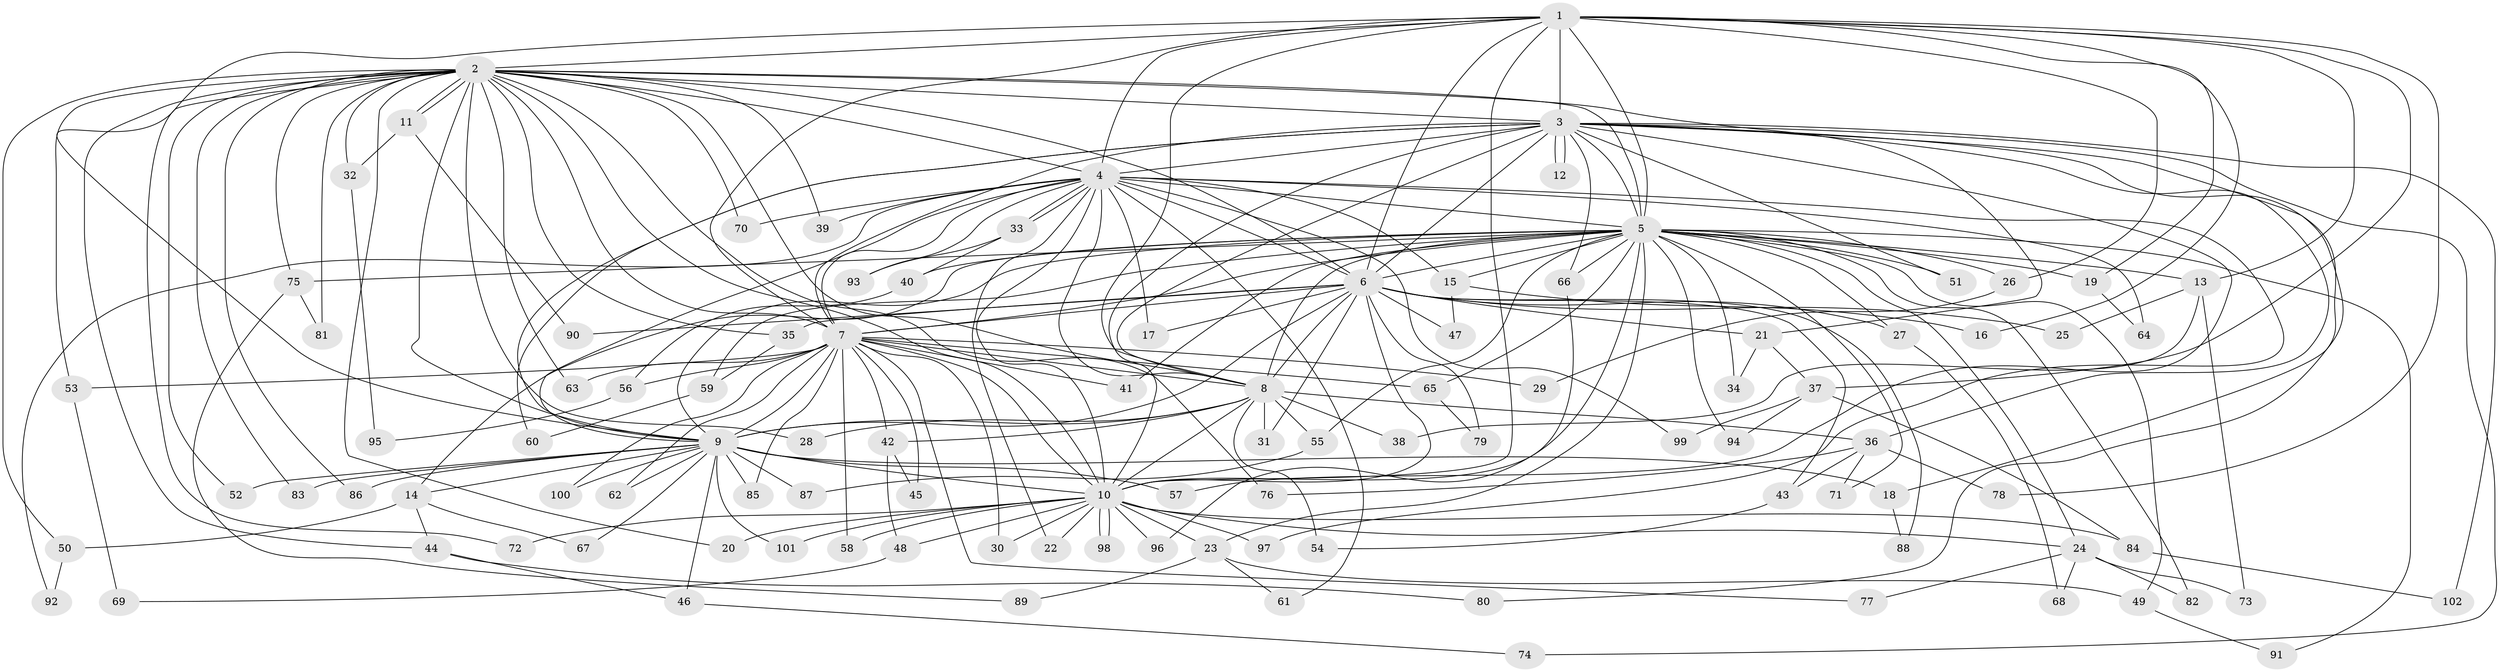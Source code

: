 // Generated by graph-tools (version 1.1) at 2025/10/02/27/25 16:10:57]
// undirected, 102 vertices, 229 edges
graph export_dot {
graph [start="1"]
  node [color=gray90,style=filled];
  1;
  2;
  3;
  4;
  5;
  6;
  7;
  8;
  9;
  10;
  11;
  12;
  13;
  14;
  15;
  16;
  17;
  18;
  19;
  20;
  21;
  22;
  23;
  24;
  25;
  26;
  27;
  28;
  29;
  30;
  31;
  32;
  33;
  34;
  35;
  36;
  37;
  38;
  39;
  40;
  41;
  42;
  43;
  44;
  45;
  46;
  47;
  48;
  49;
  50;
  51;
  52;
  53;
  54;
  55;
  56;
  57;
  58;
  59;
  60;
  61;
  62;
  63;
  64;
  65;
  66;
  67;
  68;
  69;
  70;
  71;
  72;
  73;
  74;
  75;
  76;
  77;
  78;
  79;
  80;
  81;
  82;
  83;
  84;
  85;
  86;
  87;
  88;
  89;
  90;
  91;
  92;
  93;
  94;
  95;
  96;
  97;
  98;
  99;
  100;
  101;
  102;
  1 -- 2;
  1 -- 3;
  1 -- 4;
  1 -- 5;
  1 -- 6;
  1 -- 7;
  1 -- 8;
  1 -- 9;
  1 -- 10;
  1 -- 13;
  1 -- 16;
  1 -- 19;
  1 -- 26;
  1 -- 37;
  1 -- 78;
  2 -- 3;
  2 -- 4;
  2 -- 5;
  2 -- 6;
  2 -- 7;
  2 -- 8;
  2 -- 9;
  2 -- 10;
  2 -- 11;
  2 -- 11;
  2 -- 20;
  2 -- 21;
  2 -- 28;
  2 -- 32;
  2 -- 35;
  2 -- 39;
  2 -- 44;
  2 -- 50;
  2 -- 52;
  2 -- 53;
  2 -- 63;
  2 -- 70;
  2 -- 72;
  2 -- 75;
  2 -- 76;
  2 -- 81;
  2 -- 83;
  2 -- 86;
  3 -- 4;
  3 -- 5;
  3 -- 6;
  3 -- 7;
  3 -- 8;
  3 -- 9;
  3 -- 10;
  3 -- 12;
  3 -- 12;
  3 -- 18;
  3 -- 36;
  3 -- 51;
  3 -- 57;
  3 -- 60;
  3 -- 66;
  3 -- 74;
  3 -- 80;
  3 -- 102;
  4 -- 5;
  4 -- 6;
  4 -- 7;
  4 -- 8;
  4 -- 9;
  4 -- 10;
  4 -- 15;
  4 -- 17;
  4 -- 22;
  4 -- 33;
  4 -- 33;
  4 -- 39;
  4 -- 61;
  4 -- 64;
  4 -- 70;
  4 -- 92;
  4 -- 93;
  4 -- 97;
  4 -- 99;
  5 -- 6;
  5 -- 7;
  5 -- 8;
  5 -- 9;
  5 -- 10;
  5 -- 13;
  5 -- 14;
  5 -- 15;
  5 -- 19;
  5 -- 23;
  5 -- 24;
  5 -- 26;
  5 -- 27;
  5 -- 34;
  5 -- 40;
  5 -- 41;
  5 -- 49;
  5 -- 51;
  5 -- 55;
  5 -- 59;
  5 -- 65;
  5 -- 66;
  5 -- 71;
  5 -- 75;
  5 -- 82;
  5 -- 91;
  5 -- 94;
  6 -- 7;
  6 -- 8;
  6 -- 9;
  6 -- 10;
  6 -- 17;
  6 -- 21;
  6 -- 25;
  6 -- 27;
  6 -- 31;
  6 -- 35;
  6 -- 43;
  6 -- 47;
  6 -- 79;
  6 -- 88;
  6 -- 90;
  7 -- 8;
  7 -- 9;
  7 -- 10;
  7 -- 29;
  7 -- 30;
  7 -- 41;
  7 -- 42;
  7 -- 45;
  7 -- 53;
  7 -- 56;
  7 -- 58;
  7 -- 62;
  7 -- 63;
  7 -- 65;
  7 -- 77;
  7 -- 85;
  7 -- 100;
  8 -- 9;
  8 -- 10;
  8 -- 28;
  8 -- 31;
  8 -- 36;
  8 -- 38;
  8 -- 42;
  8 -- 54;
  8 -- 55;
  9 -- 10;
  9 -- 14;
  9 -- 18;
  9 -- 46;
  9 -- 52;
  9 -- 57;
  9 -- 62;
  9 -- 67;
  9 -- 83;
  9 -- 85;
  9 -- 86;
  9 -- 87;
  9 -- 100;
  9 -- 101;
  10 -- 20;
  10 -- 22;
  10 -- 23;
  10 -- 24;
  10 -- 30;
  10 -- 48;
  10 -- 58;
  10 -- 72;
  10 -- 84;
  10 -- 96;
  10 -- 97;
  10 -- 98;
  10 -- 98;
  10 -- 101;
  11 -- 32;
  11 -- 90;
  13 -- 25;
  13 -- 38;
  13 -- 73;
  14 -- 44;
  14 -- 50;
  14 -- 67;
  15 -- 16;
  15 -- 47;
  18 -- 88;
  19 -- 64;
  21 -- 34;
  21 -- 37;
  23 -- 49;
  23 -- 61;
  23 -- 89;
  24 -- 68;
  24 -- 73;
  24 -- 77;
  24 -- 82;
  26 -- 29;
  27 -- 68;
  32 -- 95;
  33 -- 40;
  33 -- 93;
  35 -- 59;
  36 -- 43;
  36 -- 71;
  36 -- 76;
  36 -- 78;
  37 -- 84;
  37 -- 94;
  37 -- 99;
  40 -- 56;
  42 -- 45;
  42 -- 48;
  43 -- 54;
  44 -- 46;
  44 -- 80;
  46 -- 74;
  48 -- 69;
  49 -- 91;
  50 -- 92;
  53 -- 69;
  55 -- 87;
  56 -- 95;
  59 -- 60;
  65 -- 79;
  66 -- 96;
  75 -- 81;
  75 -- 89;
  84 -- 102;
}
